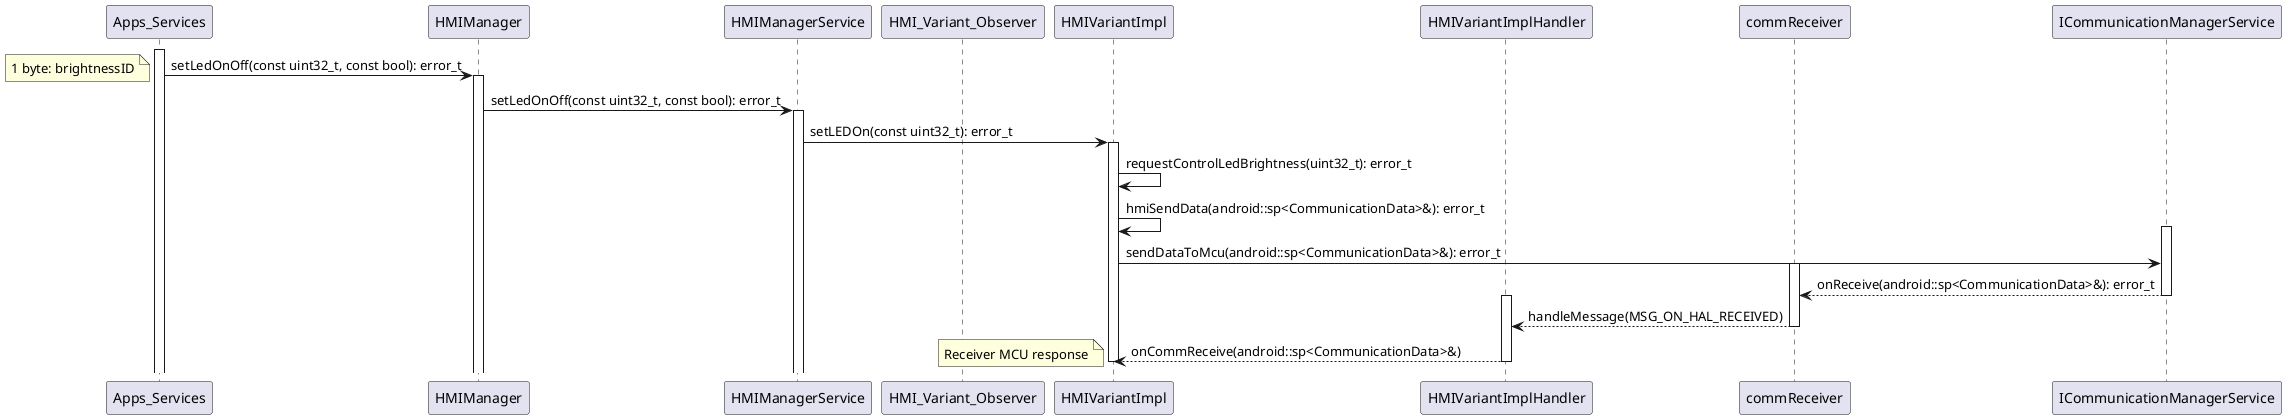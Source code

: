 @startuml Led Brightness Control
participant Apps_Services
participant HMIManager
participant HMIManagerService
participant HMI_Variant_Observer
participant HMIVariantImpl
participant HMIVariantImplHandler
participant commReceiver
participant ICommunicationManagerService

activate Apps_Services
Apps_Services -> HMIManager: setLedOnOff(const uint32_t, const bool): error_t
note left: 1 byte: brightnessID

activate HMIManager
HMIManager -> HMIManagerService: setLedOnOff(const uint32_t, const bool): error_t

activate HMIManagerService
HMIManagerService -> HMIVariantImpl: setLEDOn(const uint32_t): error_t

activate HMIVariantImpl
HMIVariantImpl -> HMIVariantImpl: requestControlLedBrightness(uint32_t): error_t
HMIVariantImpl -> HMIVariantImpl: hmiSendData(android::sp<CommunicationData>&): error_t

activate ICommunicationManagerService
HMIVariantImpl -> ICommunicationManagerService : sendDataToMcu(android::sp<CommunicationData>&): error_t

activate commReceiver
ICommunicationManagerService --> commReceiver: onReceive(android::sp<CommunicationData>&): error_t
deactivate ICommunicationManagerService

activate HMIVariantImplHandler
commReceiver --> HMIVariantImplHandler: handleMessage(MSG_ON_HAL_RECEIVED)
deactivate commReceiver
HMIVariantImplHandler --> HMIVariantImpl: onCommReceive(android::sp<CommunicationData>&)
note left: Receiver MCU response
deactivate HMIVariantImplHandler
deactivate HMIVariantImpl

@enduml
